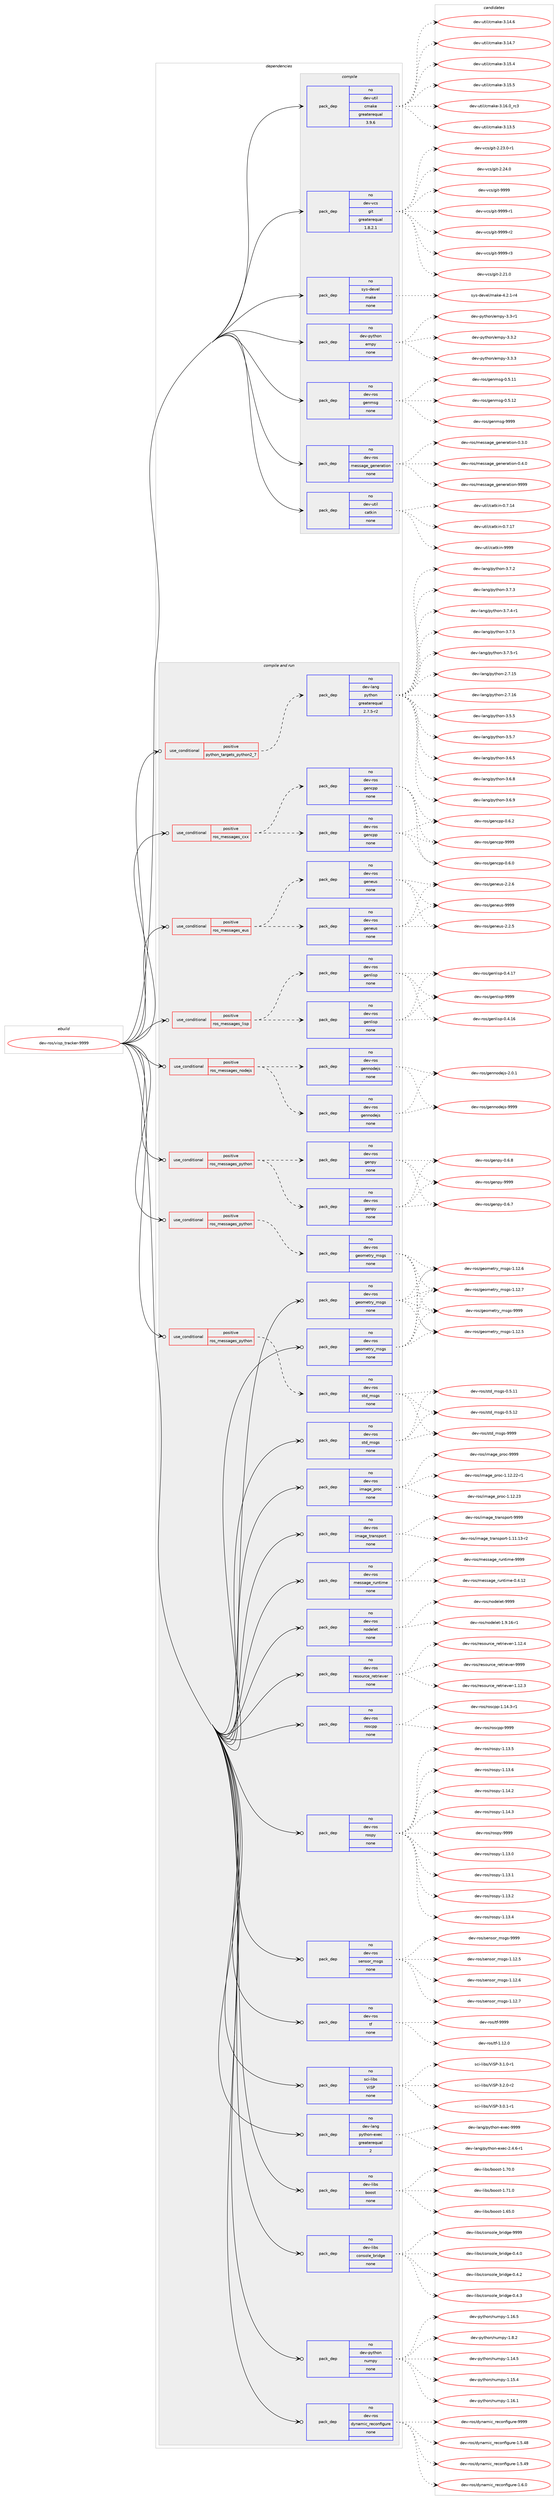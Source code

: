 digraph prolog {

# *************
# Graph options
# *************

newrank=true;
concentrate=true;
compound=true;
graph [rankdir=LR,fontname=Helvetica,fontsize=10,ranksep=1.5];#, ranksep=2.5, nodesep=0.2];
edge  [arrowhead=vee];
node  [fontname=Helvetica,fontsize=10];

# **********
# The ebuild
# **********

subgraph cluster_leftcol {
color=gray;
rank=same;
label=<<i>ebuild</i>>;
id [label="dev-ros/visp_tracker-9999", color=red, width=4, href="../dev-ros/visp_tracker-9999.svg"];
}

# ****************
# The dependencies
# ****************

subgraph cluster_midcol {
color=gray;
label=<<i>dependencies</i>>;
subgraph cluster_compile {
fillcolor="#eeeeee";
style=filled;
label=<<i>compile</i>>;
subgraph pack504807 {
dependency673337 [label=<<TABLE BORDER="0" CELLBORDER="1" CELLSPACING="0" CELLPADDING="4" WIDTH="220"><TR><TD ROWSPAN="6" CELLPADDING="30">pack_dep</TD></TR><TR><TD WIDTH="110">no</TD></TR><TR><TD>dev-python</TD></TR><TR><TD>empy</TD></TR><TR><TD>none</TD></TR><TR><TD></TD></TR></TABLE>>, shape=none, color=blue];
}
id:e -> dependency673337:w [weight=20,style="solid",arrowhead="vee"];
subgraph pack504808 {
dependency673338 [label=<<TABLE BORDER="0" CELLBORDER="1" CELLSPACING="0" CELLPADDING="4" WIDTH="220"><TR><TD ROWSPAN="6" CELLPADDING="30">pack_dep</TD></TR><TR><TD WIDTH="110">no</TD></TR><TR><TD>dev-ros</TD></TR><TR><TD>genmsg</TD></TR><TR><TD>none</TD></TR><TR><TD></TD></TR></TABLE>>, shape=none, color=blue];
}
id:e -> dependency673338:w [weight=20,style="solid",arrowhead="vee"];
subgraph pack504809 {
dependency673339 [label=<<TABLE BORDER="0" CELLBORDER="1" CELLSPACING="0" CELLPADDING="4" WIDTH="220"><TR><TD ROWSPAN="6" CELLPADDING="30">pack_dep</TD></TR><TR><TD WIDTH="110">no</TD></TR><TR><TD>dev-ros</TD></TR><TR><TD>message_generation</TD></TR><TR><TD>none</TD></TR><TR><TD></TD></TR></TABLE>>, shape=none, color=blue];
}
id:e -> dependency673339:w [weight=20,style="solid",arrowhead="vee"];
subgraph pack504810 {
dependency673340 [label=<<TABLE BORDER="0" CELLBORDER="1" CELLSPACING="0" CELLPADDING="4" WIDTH="220"><TR><TD ROWSPAN="6" CELLPADDING="30">pack_dep</TD></TR><TR><TD WIDTH="110">no</TD></TR><TR><TD>dev-util</TD></TR><TR><TD>catkin</TD></TR><TR><TD>none</TD></TR><TR><TD></TD></TR></TABLE>>, shape=none, color=blue];
}
id:e -> dependency673340:w [weight=20,style="solid",arrowhead="vee"];
subgraph pack504811 {
dependency673341 [label=<<TABLE BORDER="0" CELLBORDER="1" CELLSPACING="0" CELLPADDING="4" WIDTH="220"><TR><TD ROWSPAN="6" CELLPADDING="30">pack_dep</TD></TR><TR><TD WIDTH="110">no</TD></TR><TR><TD>dev-util</TD></TR><TR><TD>cmake</TD></TR><TR><TD>greaterequal</TD></TR><TR><TD>3.9.6</TD></TR></TABLE>>, shape=none, color=blue];
}
id:e -> dependency673341:w [weight=20,style="solid",arrowhead="vee"];
subgraph pack504812 {
dependency673342 [label=<<TABLE BORDER="0" CELLBORDER="1" CELLSPACING="0" CELLPADDING="4" WIDTH="220"><TR><TD ROWSPAN="6" CELLPADDING="30">pack_dep</TD></TR><TR><TD WIDTH="110">no</TD></TR><TR><TD>dev-vcs</TD></TR><TR><TD>git</TD></TR><TR><TD>greaterequal</TD></TR><TR><TD>1.8.2.1</TD></TR></TABLE>>, shape=none, color=blue];
}
id:e -> dependency673342:w [weight=20,style="solid",arrowhead="vee"];
subgraph pack504813 {
dependency673343 [label=<<TABLE BORDER="0" CELLBORDER="1" CELLSPACING="0" CELLPADDING="4" WIDTH="220"><TR><TD ROWSPAN="6" CELLPADDING="30">pack_dep</TD></TR><TR><TD WIDTH="110">no</TD></TR><TR><TD>sys-devel</TD></TR><TR><TD>make</TD></TR><TR><TD>none</TD></TR><TR><TD></TD></TR></TABLE>>, shape=none, color=blue];
}
id:e -> dependency673343:w [weight=20,style="solid",arrowhead="vee"];
}
subgraph cluster_compileandrun {
fillcolor="#eeeeee";
style=filled;
label=<<i>compile and run</i>>;
subgraph cond156624 {
dependency673344 [label=<<TABLE BORDER="0" CELLBORDER="1" CELLSPACING="0" CELLPADDING="4"><TR><TD ROWSPAN="3" CELLPADDING="10">use_conditional</TD></TR><TR><TD>positive</TD></TR><TR><TD>python_targets_python2_7</TD></TR></TABLE>>, shape=none, color=red];
subgraph pack504814 {
dependency673345 [label=<<TABLE BORDER="0" CELLBORDER="1" CELLSPACING="0" CELLPADDING="4" WIDTH="220"><TR><TD ROWSPAN="6" CELLPADDING="30">pack_dep</TD></TR><TR><TD WIDTH="110">no</TD></TR><TR><TD>dev-lang</TD></TR><TR><TD>python</TD></TR><TR><TD>greaterequal</TD></TR><TR><TD>2.7.5-r2</TD></TR></TABLE>>, shape=none, color=blue];
}
dependency673344:e -> dependency673345:w [weight=20,style="dashed",arrowhead="vee"];
}
id:e -> dependency673344:w [weight=20,style="solid",arrowhead="odotvee"];
subgraph cond156625 {
dependency673346 [label=<<TABLE BORDER="0" CELLBORDER="1" CELLSPACING="0" CELLPADDING="4"><TR><TD ROWSPAN="3" CELLPADDING="10">use_conditional</TD></TR><TR><TD>positive</TD></TR><TR><TD>ros_messages_cxx</TD></TR></TABLE>>, shape=none, color=red];
subgraph pack504815 {
dependency673347 [label=<<TABLE BORDER="0" CELLBORDER="1" CELLSPACING="0" CELLPADDING="4" WIDTH="220"><TR><TD ROWSPAN="6" CELLPADDING="30">pack_dep</TD></TR><TR><TD WIDTH="110">no</TD></TR><TR><TD>dev-ros</TD></TR><TR><TD>gencpp</TD></TR><TR><TD>none</TD></TR><TR><TD></TD></TR></TABLE>>, shape=none, color=blue];
}
dependency673346:e -> dependency673347:w [weight=20,style="dashed",arrowhead="vee"];
subgraph pack504816 {
dependency673348 [label=<<TABLE BORDER="0" CELLBORDER="1" CELLSPACING="0" CELLPADDING="4" WIDTH="220"><TR><TD ROWSPAN="6" CELLPADDING="30">pack_dep</TD></TR><TR><TD WIDTH="110">no</TD></TR><TR><TD>dev-ros</TD></TR><TR><TD>gencpp</TD></TR><TR><TD>none</TD></TR><TR><TD></TD></TR></TABLE>>, shape=none, color=blue];
}
dependency673346:e -> dependency673348:w [weight=20,style="dashed",arrowhead="vee"];
}
id:e -> dependency673346:w [weight=20,style="solid",arrowhead="odotvee"];
subgraph cond156626 {
dependency673349 [label=<<TABLE BORDER="0" CELLBORDER="1" CELLSPACING="0" CELLPADDING="4"><TR><TD ROWSPAN="3" CELLPADDING="10">use_conditional</TD></TR><TR><TD>positive</TD></TR><TR><TD>ros_messages_eus</TD></TR></TABLE>>, shape=none, color=red];
subgraph pack504817 {
dependency673350 [label=<<TABLE BORDER="0" CELLBORDER="1" CELLSPACING="0" CELLPADDING="4" WIDTH="220"><TR><TD ROWSPAN="6" CELLPADDING="30">pack_dep</TD></TR><TR><TD WIDTH="110">no</TD></TR><TR><TD>dev-ros</TD></TR><TR><TD>geneus</TD></TR><TR><TD>none</TD></TR><TR><TD></TD></TR></TABLE>>, shape=none, color=blue];
}
dependency673349:e -> dependency673350:w [weight=20,style="dashed",arrowhead="vee"];
subgraph pack504818 {
dependency673351 [label=<<TABLE BORDER="0" CELLBORDER="1" CELLSPACING="0" CELLPADDING="4" WIDTH="220"><TR><TD ROWSPAN="6" CELLPADDING="30">pack_dep</TD></TR><TR><TD WIDTH="110">no</TD></TR><TR><TD>dev-ros</TD></TR><TR><TD>geneus</TD></TR><TR><TD>none</TD></TR><TR><TD></TD></TR></TABLE>>, shape=none, color=blue];
}
dependency673349:e -> dependency673351:w [weight=20,style="dashed",arrowhead="vee"];
}
id:e -> dependency673349:w [weight=20,style="solid",arrowhead="odotvee"];
subgraph cond156627 {
dependency673352 [label=<<TABLE BORDER="0" CELLBORDER="1" CELLSPACING="0" CELLPADDING="4"><TR><TD ROWSPAN="3" CELLPADDING="10">use_conditional</TD></TR><TR><TD>positive</TD></TR><TR><TD>ros_messages_lisp</TD></TR></TABLE>>, shape=none, color=red];
subgraph pack504819 {
dependency673353 [label=<<TABLE BORDER="0" CELLBORDER="1" CELLSPACING="0" CELLPADDING="4" WIDTH="220"><TR><TD ROWSPAN="6" CELLPADDING="30">pack_dep</TD></TR><TR><TD WIDTH="110">no</TD></TR><TR><TD>dev-ros</TD></TR><TR><TD>genlisp</TD></TR><TR><TD>none</TD></TR><TR><TD></TD></TR></TABLE>>, shape=none, color=blue];
}
dependency673352:e -> dependency673353:w [weight=20,style="dashed",arrowhead="vee"];
subgraph pack504820 {
dependency673354 [label=<<TABLE BORDER="0" CELLBORDER="1" CELLSPACING="0" CELLPADDING="4" WIDTH="220"><TR><TD ROWSPAN="6" CELLPADDING="30">pack_dep</TD></TR><TR><TD WIDTH="110">no</TD></TR><TR><TD>dev-ros</TD></TR><TR><TD>genlisp</TD></TR><TR><TD>none</TD></TR><TR><TD></TD></TR></TABLE>>, shape=none, color=blue];
}
dependency673352:e -> dependency673354:w [weight=20,style="dashed",arrowhead="vee"];
}
id:e -> dependency673352:w [weight=20,style="solid",arrowhead="odotvee"];
subgraph cond156628 {
dependency673355 [label=<<TABLE BORDER="0" CELLBORDER="1" CELLSPACING="0" CELLPADDING="4"><TR><TD ROWSPAN="3" CELLPADDING="10">use_conditional</TD></TR><TR><TD>positive</TD></TR><TR><TD>ros_messages_nodejs</TD></TR></TABLE>>, shape=none, color=red];
subgraph pack504821 {
dependency673356 [label=<<TABLE BORDER="0" CELLBORDER="1" CELLSPACING="0" CELLPADDING="4" WIDTH="220"><TR><TD ROWSPAN="6" CELLPADDING="30">pack_dep</TD></TR><TR><TD WIDTH="110">no</TD></TR><TR><TD>dev-ros</TD></TR><TR><TD>gennodejs</TD></TR><TR><TD>none</TD></TR><TR><TD></TD></TR></TABLE>>, shape=none, color=blue];
}
dependency673355:e -> dependency673356:w [weight=20,style="dashed",arrowhead="vee"];
subgraph pack504822 {
dependency673357 [label=<<TABLE BORDER="0" CELLBORDER="1" CELLSPACING="0" CELLPADDING="4" WIDTH="220"><TR><TD ROWSPAN="6" CELLPADDING="30">pack_dep</TD></TR><TR><TD WIDTH="110">no</TD></TR><TR><TD>dev-ros</TD></TR><TR><TD>gennodejs</TD></TR><TR><TD>none</TD></TR><TR><TD></TD></TR></TABLE>>, shape=none, color=blue];
}
dependency673355:e -> dependency673357:w [weight=20,style="dashed",arrowhead="vee"];
}
id:e -> dependency673355:w [weight=20,style="solid",arrowhead="odotvee"];
subgraph cond156629 {
dependency673358 [label=<<TABLE BORDER="0" CELLBORDER="1" CELLSPACING="0" CELLPADDING="4"><TR><TD ROWSPAN="3" CELLPADDING="10">use_conditional</TD></TR><TR><TD>positive</TD></TR><TR><TD>ros_messages_python</TD></TR></TABLE>>, shape=none, color=red];
subgraph pack504823 {
dependency673359 [label=<<TABLE BORDER="0" CELLBORDER="1" CELLSPACING="0" CELLPADDING="4" WIDTH="220"><TR><TD ROWSPAN="6" CELLPADDING="30">pack_dep</TD></TR><TR><TD WIDTH="110">no</TD></TR><TR><TD>dev-ros</TD></TR><TR><TD>genpy</TD></TR><TR><TD>none</TD></TR><TR><TD></TD></TR></TABLE>>, shape=none, color=blue];
}
dependency673358:e -> dependency673359:w [weight=20,style="dashed",arrowhead="vee"];
subgraph pack504824 {
dependency673360 [label=<<TABLE BORDER="0" CELLBORDER="1" CELLSPACING="0" CELLPADDING="4" WIDTH="220"><TR><TD ROWSPAN="6" CELLPADDING="30">pack_dep</TD></TR><TR><TD WIDTH="110">no</TD></TR><TR><TD>dev-ros</TD></TR><TR><TD>genpy</TD></TR><TR><TD>none</TD></TR><TR><TD></TD></TR></TABLE>>, shape=none, color=blue];
}
dependency673358:e -> dependency673360:w [weight=20,style="dashed",arrowhead="vee"];
}
id:e -> dependency673358:w [weight=20,style="solid",arrowhead="odotvee"];
subgraph cond156630 {
dependency673361 [label=<<TABLE BORDER="0" CELLBORDER="1" CELLSPACING="0" CELLPADDING="4"><TR><TD ROWSPAN="3" CELLPADDING="10">use_conditional</TD></TR><TR><TD>positive</TD></TR><TR><TD>ros_messages_python</TD></TR></TABLE>>, shape=none, color=red];
subgraph pack504825 {
dependency673362 [label=<<TABLE BORDER="0" CELLBORDER="1" CELLSPACING="0" CELLPADDING="4" WIDTH="220"><TR><TD ROWSPAN="6" CELLPADDING="30">pack_dep</TD></TR><TR><TD WIDTH="110">no</TD></TR><TR><TD>dev-ros</TD></TR><TR><TD>geometry_msgs</TD></TR><TR><TD>none</TD></TR><TR><TD></TD></TR></TABLE>>, shape=none, color=blue];
}
dependency673361:e -> dependency673362:w [weight=20,style="dashed",arrowhead="vee"];
}
id:e -> dependency673361:w [weight=20,style="solid",arrowhead="odotvee"];
subgraph cond156631 {
dependency673363 [label=<<TABLE BORDER="0" CELLBORDER="1" CELLSPACING="0" CELLPADDING="4"><TR><TD ROWSPAN="3" CELLPADDING="10">use_conditional</TD></TR><TR><TD>positive</TD></TR><TR><TD>ros_messages_python</TD></TR></TABLE>>, shape=none, color=red];
subgraph pack504826 {
dependency673364 [label=<<TABLE BORDER="0" CELLBORDER="1" CELLSPACING="0" CELLPADDING="4" WIDTH="220"><TR><TD ROWSPAN="6" CELLPADDING="30">pack_dep</TD></TR><TR><TD WIDTH="110">no</TD></TR><TR><TD>dev-ros</TD></TR><TR><TD>std_msgs</TD></TR><TR><TD>none</TD></TR><TR><TD></TD></TR></TABLE>>, shape=none, color=blue];
}
dependency673363:e -> dependency673364:w [weight=20,style="dashed",arrowhead="vee"];
}
id:e -> dependency673363:w [weight=20,style="solid",arrowhead="odotvee"];
subgraph pack504827 {
dependency673365 [label=<<TABLE BORDER="0" CELLBORDER="1" CELLSPACING="0" CELLPADDING="4" WIDTH="220"><TR><TD ROWSPAN="6" CELLPADDING="30">pack_dep</TD></TR><TR><TD WIDTH="110">no</TD></TR><TR><TD>dev-lang</TD></TR><TR><TD>python-exec</TD></TR><TR><TD>greaterequal</TD></TR><TR><TD>2</TD></TR></TABLE>>, shape=none, color=blue];
}
id:e -> dependency673365:w [weight=20,style="solid",arrowhead="odotvee"];
subgraph pack504828 {
dependency673366 [label=<<TABLE BORDER="0" CELLBORDER="1" CELLSPACING="0" CELLPADDING="4" WIDTH="220"><TR><TD ROWSPAN="6" CELLPADDING="30">pack_dep</TD></TR><TR><TD WIDTH="110">no</TD></TR><TR><TD>dev-libs</TD></TR><TR><TD>boost</TD></TR><TR><TD>none</TD></TR><TR><TD></TD></TR></TABLE>>, shape=none, color=blue];
}
id:e -> dependency673366:w [weight=20,style="solid",arrowhead="odotvee"];
subgraph pack504829 {
dependency673367 [label=<<TABLE BORDER="0" CELLBORDER="1" CELLSPACING="0" CELLPADDING="4" WIDTH="220"><TR><TD ROWSPAN="6" CELLPADDING="30">pack_dep</TD></TR><TR><TD WIDTH="110">no</TD></TR><TR><TD>dev-libs</TD></TR><TR><TD>console_bridge</TD></TR><TR><TD>none</TD></TR><TR><TD></TD></TR></TABLE>>, shape=none, color=blue];
}
id:e -> dependency673367:w [weight=20,style="solid",arrowhead="odotvee"];
subgraph pack504830 {
dependency673368 [label=<<TABLE BORDER="0" CELLBORDER="1" CELLSPACING="0" CELLPADDING="4" WIDTH="220"><TR><TD ROWSPAN="6" CELLPADDING="30">pack_dep</TD></TR><TR><TD WIDTH="110">no</TD></TR><TR><TD>dev-python</TD></TR><TR><TD>numpy</TD></TR><TR><TD>none</TD></TR><TR><TD></TD></TR></TABLE>>, shape=none, color=blue];
}
id:e -> dependency673368:w [weight=20,style="solid",arrowhead="odotvee"];
subgraph pack504831 {
dependency673369 [label=<<TABLE BORDER="0" CELLBORDER="1" CELLSPACING="0" CELLPADDING="4" WIDTH="220"><TR><TD ROWSPAN="6" CELLPADDING="30">pack_dep</TD></TR><TR><TD WIDTH="110">no</TD></TR><TR><TD>dev-ros</TD></TR><TR><TD>dynamic_reconfigure</TD></TR><TR><TD>none</TD></TR><TR><TD></TD></TR></TABLE>>, shape=none, color=blue];
}
id:e -> dependency673369:w [weight=20,style="solid",arrowhead="odotvee"];
subgraph pack504832 {
dependency673370 [label=<<TABLE BORDER="0" CELLBORDER="1" CELLSPACING="0" CELLPADDING="4" WIDTH="220"><TR><TD ROWSPAN="6" CELLPADDING="30">pack_dep</TD></TR><TR><TD WIDTH="110">no</TD></TR><TR><TD>dev-ros</TD></TR><TR><TD>geometry_msgs</TD></TR><TR><TD>none</TD></TR><TR><TD></TD></TR></TABLE>>, shape=none, color=blue];
}
id:e -> dependency673370:w [weight=20,style="solid",arrowhead="odotvee"];
subgraph pack504833 {
dependency673371 [label=<<TABLE BORDER="0" CELLBORDER="1" CELLSPACING="0" CELLPADDING="4" WIDTH="220"><TR><TD ROWSPAN="6" CELLPADDING="30">pack_dep</TD></TR><TR><TD WIDTH="110">no</TD></TR><TR><TD>dev-ros</TD></TR><TR><TD>geometry_msgs</TD></TR><TR><TD>none</TD></TR><TR><TD></TD></TR></TABLE>>, shape=none, color=blue];
}
id:e -> dependency673371:w [weight=20,style="solid",arrowhead="odotvee"];
subgraph pack504834 {
dependency673372 [label=<<TABLE BORDER="0" CELLBORDER="1" CELLSPACING="0" CELLPADDING="4" WIDTH="220"><TR><TD ROWSPAN="6" CELLPADDING="30">pack_dep</TD></TR><TR><TD WIDTH="110">no</TD></TR><TR><TD>dev-ros</TD></TR><TR><TD>image_proc</TD></TR><TR><TD>none</TD></TR><TR><TD></TD></TR></TABLE>>, shape=none, color=blue];
}
id:e -> dependency673372:w [weight=20,style="solid",arrowhead="odotvee"];
subgraph pack504835 {
dependency673373 [label=<<TABLE BORDER="0" CELLBORDER="1" CELLSPACING="0" CELLPADDING="4" WIDTH="220"><TR><TD ROWSPAN="6" CELLPADDING="30">pack_dep</TD></TR><TR><TD WIDTH="110">no</TD></TR><TR><TD>dev-ros</TD></TR><TR><TD>image_transport</TD></TR><TR><TD>none</TD></TR><TR><TD></TD></TR></TABLE>>, shape=none, color=blue];
}
id:e -> dependency673373:w [weight=20,style="solid",arrowhead="odotvee"];
subgraph pack504836 {
dependency673374 [label=<<TABLE BORDER="0" CELLBORDER="1" CELLSPACING="0" CELLPADDING="4" WIDTH="220"><TR><TD ROWSPAN="6" CELLPADDING="30">pack_dep</TD></TR><TR><TD WIDTH="110">no</TD></TR><TR><TD>dev-ros</TD></TR><TR><TD>message_runtime</TD></TR><TR><TD>none</TD></TR><TR><TD></TD></TR></TABLE>>, shape=none, color=blue];
}
id:e -> dependency673374:w [weight=20,style="solid",arrowhead="odotvee"];
subgraph pack504837 {
dependency673375 [label=<<TABLE BORDER="0" CELLBORDER="1" CELLSPACING="0" CELLPADDING="4" WIDTH="220"><TR><TD ROWSPAN="6" CELLPADDING="30">pack_dep</TD></TR><TR><TD WIDTH="110">no</TD></TR><TR><TD>dev-ros</TD></TR><TR><TD>nodelet</TD></TR><TR><TD>none</TD></TR><TR><TD></TD></TR></TABLE>>, shape=none, color=blue];
}
id:e -> dependency673375:w [weight=20,style="solid",arrowhead="odotvee"];
subgraph pack504838 {
dependency673376 [label=<<TABLE BORDER="0" CELLBORDER="1" CELLSPACING="0" CELLPADDING="4" WIDTH="220"><TR><TD ROWSPAN="6" CELLPADDING="30">pack_dep</TD></TR><TR><TD WIDTH="110">no</TD></TR><TR><TD>dev-ros</TD></TR><TR><TD>resource_retriever</TD></TR><TR><TD>none</TD></TR><TR><TD></TD></TR></TABLE>>, shape=none, color=blue];
}
id:e -> dependency673376:w [weight=20,style="solid",arrowhead="odotvee"];
subgraph pack504839 {
dependency673377 [label=<<TABLE BORDER="0" CELLBORDER="1" CELLSPACING="0" CELLPADDING="4" WIDTH="220"><TR><TD ROWSPAN="6" CELLPADDING="30">pack_dep</TD></TR><TR><TD WIDTH="110">no</TD></TR><TR><TD>dev-ros</TD></TR><TR><TD>roscpp</TD></TR><TR><TD>none</TD></TR><TR><TD></TD></TR></TABLE>>, shape=none, color=blue];
}
id:e -> dependency673377:w [weight=20,style="solid",arrowhead="odotvee"];
subgraph pack504840 {
dependency673378 [label=<<TABLE BORDER="0" CELLBORDER="1" CELLSPACING="0" CELLPADDING="4" WIDTH="220"><TR><TD ROWSPAN="6" CELLPADDING="30">pack_dep</TD></TR><TR><TD WIDTH="110">no</TD></TR><TR><TD>dev-ros</TD></TR><TR><TD>rospy</TD></TR><TR><TD>none</TD></TR><TR><TD></TD></TR></TABLE>>, shape=none, color=blue];
}
id:e -> dependency673378:w [weight=20,style="solid",arrowhead="odotvee"];
subgraph pack504841 {
dependency673379 [label=<<TABLE BORDER="0" CELLBORDER="1" CELLSPACING="0" CELLPADDING="4" WIDTH="220"><TR><TD ROWSPAN="6" CELLPADDING="30">pack_dep</TD></TR><TR><TD WIDTH="110">no</TD></TR><TR><TD>dev-ros</TD></TR><TR><TD>sensor_msgs</TD></TR><TR><TD>none</TD></TR><TR><TD></TD></TR></TABLE>>, shape=none, color=blue];
}
id:e -> dependency673379:w [weight=20,style="solid",arrowhead="odotvee"];
subgraph pack504842 {
dependency673380 [label=<<TABLE BORDER="0" CELLBORDER="1" CELLSPACING="0" CELLPADDING="4" WIDTH="220"><TR><TD ROWSPAN="6" CELLPADDING="30">pack_dep</TD></TR><TR><TD WIDTH="110">no</TD></TR><TR><TD>dev-ros</TD></TR><TR><TD>std_msgs</TD></TR><TR><TD>none</TD></TR><TR><TD></TD></TR></TABLE>>, shape=none, color=blue];
}
id:e -> dependency673380:w [weight=20,style="solid",arrowhead="odotvee"];
subgraph pack504843 {
dependency673381 [label=<<TABLE BORDER="0" CELLBORDER="1" CELLSPACING="0" CELLPADDING="4" WIDTH="220"><TR><TD ROWSPAN="6" CELLPADDING="30">pack_dep</TD></TR><TR><TD WIDTH="110">no</TD></TR><TR><TD>dev-ros</TD></TR><TR><TD>tf</TD></TR><TR><TD>none</TD></TR><TR><TD></TD></TR></TABLE>>, shape=none, color=blue];
}
id:e -> dependency673381:w [weight=20,style="solid",arrowhead="odotvee"];
subgraph pack504844 {
dependency673382 [label=<<TABLE BORDER="0" CELLBORDER="1" CELLSPACING="0" CELLPADDING="4" WIDTH="220"><TR><TD ROWSPAN="6" CELLPADDING="30">pack_dep</TD></TR><TR><TD WIDTH="110">no</TD></TR><TR><TD>sci-libs</TD></TR><TR><TD>ViSP</TD></TR><TR><TD>none</TD></TR><TR><TD></TD></TR></TABLE>>, shape=none, color=blue];
}
id:e -> dependency673382:w [weight=20,style="solid",arrowhead="odotvee"];
}
subgraph cluster_run {
fillcolor="#eeeeee";
style=filled;
label=<<i>run</i>>;
}
}

# **************
# The candidates
# **************

subgraph cluster_choices {
rank=same;
color=gray;
label=<<i>candidates</i>>;

subgraph choice504807 {
color=black;
nodesep=1;
choice1001011184511212111610411111047101109112121455146514511449 [label="dev-python/empy-3.3-r1", color=red, width=4,href="../dev-python/empy-3.3-r1.svg"];
choice1001011184511212111610411111047101109112121455146514650 [label="dev-python/empy-3.3.2", color=red, width=4,href="../dev-python/empy-3.3.2.svg"];
choice1001011184511212111610411111047101109112121455146514651 [label="dev-python/empy-3.3.3", color=red, width=4,href="../dev-python/empy-3.3.3.svg"];
dependency673337:e -> choice1001011184511212111610411111047101109112121455146514511449:w [style=dotted,weight="100"];
dependency673337:e -> choice1001011184511212111610411111047101109112121455146514650:w [style=dotted,weight="100"];
dependency673337:e -> choice1001011184511212111610411111047101109112121455146514651:w [style=dotted,weight="100"];
}
subgraph choice504808 {
color=black;
nodesep=1;
choice100101118451141111154710310111010911510345484653464949 [label="dev-ros/genmsg-0.5.11", color=red, width=4,href="../dev-ros/genmsg-0.5.11.svg"];
choice100101118451141111154710310111010911510345484653464950 [label="dev-ros/genmsg-0.5.12", color=red, width=4,href="../dev-ros/genmsg-0.5.12.svg"];
choice10010111845114111115471031011101091151034557575757 [label="dev-ros/genmsg-9999", color=red, width=4,href="../dev-ros/genmsg-9999.svg"];
dependency673338:e -> choice100101118451141111154710310111010911510345484653464949:w [style=dotted,weight="100"];
dependency673338:e -> choice100101118451141111154710310111010911510345484653464950:w [style=dotted,weight="100"];
dependency673338:e -> choice10010111845114111115471031011101091151034557575757:w [style=dotted,weight="100"];
}
subgraph choice504809 {
color=black;
nodesep=1;
choice1001011184511411111547109101115115971031019510310111010111497116105111110454846514648 [label="dev-ros/message_generation-0.3.0", color=red, width=4,href="../dev-ros/message_generation-0.3.0.svg"];
choice1001011184511411111547109101115115971031019510310111010111497116105111110454846524648 [label="dev-ros/message_generation-0.4.0", color=red, width=4,href="../dev-ros/message_generation-0.4.0.svg"];
choice10010111845114111115471091011151159710310195103101110101114971161051111104557575757 [label="dev-ros/message_generation-9999", color=red, width=4,href="../dev-ros/message_generation-9999.svg"];
dependency673339:e -> choice1001011184511411111547109101115115971031019510310111010111497116105111110454846514648:w [style=dotted,weight="100"];
dependency673339:e -> choice1001011184511411111547109101115115971031019510310111010111497116105111110454846524648:w [style=dotted,weight="100"];
dependency673339:e -> choice10010111845114111115471091011151159710310195103101110101114971161051111104557575757:w [style=dotted,weight="100"];
}
subgraph choice504810 {
color=black;
nodesep=1;
choice1001011184511711610510847999711610710511045484655464952 [label="dev-util/catkin-0.7.14", color=red, width=4,href="../dev-util/catkin-0.7.14.svg"];
choice1001011184511711610510847999711610710511045484655464955 [label="dev-util/catkin-0.7.17", color=red, width=4,href="../dev-util/catkin-0.7.17.svg"];
choice100101118451171161051084799971161071051104557575757 [label="dev-util/catkin-9999", color=red, width=4,href="../dev-util/catkin-9999.svg"];
dependency673340:e -> choice1001011184511711610510847999711610710511045484655464952:w [style=dotted,weight="100"];
dependency673340:e -> choice1001011184511711610510847999711610710511045484655464955:w [style=dotted,weight="100"];
dependency673340:e -> choice100101118451171161051084799971161071051104557575757:w [style=dotted,weight="100"];
}
subgraph choice504811 {
color=black;
nodesep=1;
choice1001011184511711610510847991099710710145514649514653 [label="dev-util/cmake-3.13.5", color=red, width=4,href="../dev-util/cmake-3.13.5.svg"];
choice1001011184511711610510847991099710710145514649524654 [label="dev-util/cmake-3.14.6", color=red, width=4,href="../dev-util/cmake-3.14.6.svg"];
choice1001011184511711610510847991099710710145514649524655 [label="dev-util/cmake-3.14.7", color=red, width=4,href="../dev-util/cmake-3.14.7.svg"];
choice1001011184511711610510847991099710710145514649534652 [label="dev-util/cmake-3.15.4", color=red, width=4,href="../dev-util/cmake-3.15.4.svg"];
choice1001011184511711610510847991099710710145514649534653 [label="dev-util/cmake-3.15.5", color=red, width=4,href="../dev-util/cmake-3.15.5.svg"];
choice1001011184511711610510847991099710710145514649544648951149951 [label="dev-util/cmake-3.16.0_rc3", color=red, width=4,href="../dev-util/cmake-3.16.0_rc3.svg"];
dependency673341:e -> choice1001011184511711610510847991099710710145514649514653:w [style=dotted,weight="100"];
dependency673341:e -> choice1001011184511711610510847991099710710145514649524654:w [style=dotted,weight="100"];
dependency673341:e -> choice1001011184511711610510847991099710710145514649524655:w [style=dotted,weight="100"];
dependency673341:e -> choice1001011184511711610510847991099710710145514649534652:w [style=dotted,weight="100"];
dependency673341:e -> choice1001011184511711610510847991099710710145514649534653:w [style=dotted,weight="100"];
dependency673341:e -> choice1001011184511711610510847991099710710145514649544648951149951:w [style=dotted,weight="100"];
}
subgraph choice504812 {
color=black;
nodesep=1;
choice10010111845118991154710310511645504650494648 [label="dev-vcs/git-2.21.0", color=red, width=4,href="../dev-vcs/git-2.21.0.svg"];
choice100101118451189911547103105116455046505146484511449 [label="dev-vcs/git-2.23.0-r1", color=red, width=4,href="../dev-vcs/git-2.23.0-r1.svg"];
choice10010111845118991154710310511645504650524648 [label="dev-vcs/git-2.24.0", color=red, width=4,href="../dev-vcs/git-2.24.0.svg"];
choice1001011184511899115471031051164557575757 [label="dev-vcs/git-9999", color=red, width=4,href="../dev-vcs/git-9999.svg"];
choice10010111845118991154710310511645575757574511449 [label="dev-vcs/git-9999-r1", color=red, width=4,href="../dev-vcs/git-9999-r1.svg"];
choice10010111845118991154710310511645575757574511450 [label="dev-vcs/git-9999-r2", color=red, width=4,href="../dev-vcs/git-9999-r2.svg"];
choice10010111845118991154710310511645575757574511451 [label="dev-vcs/git-9999-r3", color=red, width=4,href="../dev-vcs/git-9999-r3.svg"];
dependency673342:e -> choice10010111845118991154710310511645504650494648:w [style=dotted,weight="100"];
dependency673342:e -> choice100101118451189911547103105116455046505146484511449:w [style=dotted,weight="100"];
dependency673342:e -> choice10010111845118991154710310511645504650524648:w [style=dotted,weight="100"];
dependency673342:e -> choice1001011184511899115471031051164557575757:w [style=dotted,weight="100"];
dependency673342:e -> choice10010111845118991154710310511645575757574511449:w [style=dotted,weight="100"];
dependency673342:e -> choice10010111845118991154710310511645575757574511450:w [style=dotted,weight="100"];
dependency673342:e -> choice10010111845118991154710310511645575757574511451:w [style=dotted,weight="100"];
}
subgraph choice504813 {
color=black;
nodesep=1;
choice1151211154510010111810110847109971071014552465046494511452 [label="sys-devel/make-4.2.1-r4", color=red, width=4,href="../sys-devel/make-4.2.1-r4.svg"];
dependency673343:e -> choice1151211154510010111810110847109971071014552465046494511452:w [style=dotted,weight="100"];
}
subgraph choice504814 {
color=black;
nodesep=1;
choice10010111845108971101034711212111610411111045504655464953 [label="dev-lang/python-2.7.15", color=red, width=4,href="../dev-lang/python-2.7.15.svg"];
choice10010111845108971101034711212111610411111045504655464954 [label="dev-lang/python-2.7.16", color=red, width=4,href="../dev-lang/python-2.7.16.svg"];
choice100101118451089711010347112121116104111110455146534653 [label="dev-lang/python-3.5.5", color=red, width=4,href="../dev-lang/python-3.5.5.svg"];
choice100101118451089711010347112121116104111110455146534655 [label="dev-lang/python-3.5.7", color=red, width=4,href="../dev-lang/python-3.5.7.svg"];
choice100101118451089711010347112121116104111110455146544653 [label="dev-lang/python-3.6.5", color=red, width=4,href="../dev-lang/python-3.6.5.svg"];
choice100101118451089711010347112121116104111110455146544656 [label="dev-lang/python-3.6.8", color=red, width=4,href="../dev-lang/python-3.6.8.svg"];
choice100101118451089711010347112121116104111110455146544657 [label="dev-lang/python-3.6.9", color=red, width=4,href="../dev-lang/python-3.6.9.svg"];
choice100101118451089711010347112121116104111110455146554650 [label="dev-lang/python-3.7.2", color=red, width=4,href="../dev-lang/python-3.7.2.svg"];
choice100101118451089711010347112121116104111110455146554651 [label="dev-lang/python-3.7.3", color=red, width=4,href="../dev-lang/python-3.7.3.svg"];
choice1001011184510897110103471121211161041111104551465546524511449 [label="dev-lang/python-3.7.4-r1", color=red, width=4,href="../dev-lang/python-3.7.4-r1.svg"];
choice100101118451089711010347112121116104111110455146554653 [label="dev-lang/python-3.7.5", color=red, width=4,href="../dev-lang/python-3.7.5.svg"];
choice1001011184510897110103471121211161041111104551465546534511449 [label="dev-lang/python-3.7.5-r1", color=red, width=4,href="../dev-lang/python-3.7.5-r1.svg"];
dependency673345:e -> choice10010111845108971101034711212111610411111045504655464953:w [style=dotted,weight="100"];
dependency673345:e -> choice10010111845108971101034711212111610411111045504655464954:w [style=dotted,weight="100"];
dependency673345:e -> choice100101118451089711010347112121116104111110455146534653:w [style=dotted,weight="100"];
dependency673345:e -> choice100101118451089711010347112121116104111110455146534655:w [style=dotted,weight="100"];
dependency673345:e -> choice100101118451089711010347112121116104111110455146544653:w [style=dotted,weight="100"];
dependency673345:e -> choice100101118451089711010347112121116104111110455146544656:w [style=dotted,weight="100"];
dependency673345:e -> choice100101118451089711010347112121116104111110455146544657:w [style=dotted,weight="100"];
dependency673345:e -> choice100101118451089711010347112121116104111110455146554650:w [style=dotted,weight="100"];
dependency673345:e -> choice100101118451089711010347112121116104111110455146554651:w [style=dotted,weight="100"];
dependency673345:e -> choice1001011184510897110103471121211161041111104551465546524511449:w [style=dotted,weight="100"];
dependency673345:e -> choice100101118451089711010347112121116104111110455146554653:w [style=dotted,weight="100"];
dependency673345:e -> choice1001011184510897110103471121211161041111104551465546534511449:w [style=dotted,weight="100"];
}
subgraph choice504815 {
color=black;
nodesep=1;
choice100101118451141111154710310111099112112454846544648 [label="dev-ros/gencpp-0.6.0", color=red, width=4,href="../dev-ros/gencpp-0.6.0.svg"];
choice100101118451141111154710310111099112112454846544650 [label="dev-ros/gencpp-0.6.2", color=red, width=4,href="../dev-ros/gencpp-0.6.2.svg"];
choice1001011184511411111547103101110991121124557575757 [label="dev-ros/gencpp-9999", color=red, width=4,href="../dev-ros/gencpp-9999.svg"];
dependency673347:e -> choice100101118451141111154710310111099112112454846544648:w [style=dotted,weight="100"];
dependency673347:e -> choice100101118451141111154710310111099112112454846544650:w [style=dotted,weight="100"];
dependency673347:e -> choice1001011184511411111547103101110991121124557575757:w [style=dotted,weight="100"];
}
subgraph choice504816 {
color=black;
nodesep=1;
choice100101118451141111154710310111099112112454846544648 [label="dev-ros/gencpp-0.6.0", color=red, width=4,href="../dev-ros/gencpp-0.6.0.svg"];
choice100101118451141111154710310111099112112454846544650 [label="dev-ros/gencpp-0.6.2", color=red, width=4,href="../dev-ros/gencpp-0.6.2.svg"];
choice1001011184511411111547103101110991121124557575757 [label="dev-ros/gencpp-9999", color=red, width=4,href="../dev-ros/gencpp-9999.svg"];
dependency673348:e -> choice100101118451141111154710310111099112112454846544648:w [style=dotted,weight="100"];
dependency673348:e -> choice100101118451141111154710310111099112112454846544650:w [style=dotted,weight="100"];
dependency673348:e -> choice1001011184511411111547103101110991121124557575757:w [style=dotted,weight="100"];
}
subgraph choice504817 {
color=black;
nodesep=1;
choice1001011184511411111547103101110101117115455046504653 [label="dev-ros/geneus-2.2.5", color=red, width=4,href="../dev-ros/geneus-2.2.5.svg"];
choice1001011184511411111547103101110101117115455046504654 [label="dev-ros/geneus-2.2.6", color=red, width=4,href="../dev-ros/geneus-2.2.6.svg"];
choice10010111845114111115471031011101011171154557575757 [label="dev-ros/geneus-9999", color=red, width=4,href="../dev-ros/geneus-9999.svg"];
dependency673350:e -> choice1001011184511411111547103101110101117115455046504653:w [style=dotted,weight="100"];
dependency673350:e -> choice1001011184511411111547103101110101117115455046504654:w [style=dotted,weight="100"];
dependency673350:e -> choice10010111845114111115471031011101011171154557575757:w [style=dotted,weight="100"];
}
subgraph choice504818 {
color=black;
nodesep=1;
choice1001011184511411111547103101110101117115455046504653 [label="dev-ros/geneus-2.2.5", color=red, width=4,href="../dev-ros/geneus-2.2.5.svg"];
choice1001011184511411111547103101110101117115455046504654 [label="dev-ros/geneus-2.2.6", color=red, width=4,href="../dev-ros/geneus-2.2.6.svg"];
choice10010111845114111115471031011101011171154557575757 [label="dev-ros/geneus-9999", color=red, width=4,href="../dev-ros/geneus-9999.svg"];
dependency673351:e -> choice1001011184511411111547103101110101117115455046504653:w [style=dotted,weight="100"];
dependency673351:e -> choice1001011184511411111547103101110101117115455046504654:w [style=dotted,weight="100"];
dependency673351:e -> choice10010111845114111115471031011101011171154557575757:w [style=dotted,weight="100"];
}
subgraph choice504819 {
color=black;
nodesep=1;
choice100101118451141111154710310111010810511511245484652464954 [label="dev-ros/genlisp-0.4.16", color=red, width=4,href="../dev-ros/genlisp-0.4.16.svg"];
choice100101118451141111154710310111010810511511245484652464955 [label="dev-ros/genlisp-0.4.17", color=red, width=4,href="../dev-ros/genlisp-0.4.17.svg"];
choice10010111845114111115471031011101081051151124557575757 [label="dev-ros/genlisp-9999", color=red, width=4,href="../dev-ros/genlisp-9999.svg"];
dependency673353:e -> choice100101118451141111154710310111010810511511245484652464954:w [style=dotted,weight="100"];
dependency673353:e -> choice100101118451141111154710310111010810511511245484652464955:w [style=dotted,weight="100"];
dependency673353:e -> choice10010111845114111115471031011101081051151124557575757:w [style=dotted,weight="100"];
}
subgraph choice504820 {
color=black;
nodesep=1;
choice100101118451141111154710310111010810511511245484652464954 [label="dev-ros/genlisp-0.4.16", color=red, width=4,href="../dev-ros/genlisp-0.4.16.svg"];
choice100101118451141111154710310111010810511511245484652464955 [label="dev-ros/genlisp-0.4.17", color=red, width=4,href="../dev-ros/genlisp-0.4.17.svg"];
choice10010111845114111115471031011101081051151124557575757 [label="dev-ros/genlisp-9999", color=red, width=4,href="../dev-ros/genlisp-9999.svg"];
dependency673354:e -> choice100101118451141111154710310111010810511511245484652464954:w [style=dotted,weight="100"];
dependency673354:e -> choice100101118451141111154710310111010810511511245484652464955:w [style=dotted,weight="100"];
dependency673354:e -> choice10010111845114111115471031011101081051151124557575757:w [style=dotted,weight="100"];
}
subgraph choice504821 {
color=black;
nodesep=1;
choice1001011184511411111547103101110110111100101106115455046484649 [label="dev-ros/gennodejs-2.0.1", color=red, width=4,href="../dev-ros/gennodejs-2.0.1.svg"];
choice10010111845114111115471031011101101111001011061154557575757 [label="dev-ros/gennodejs-9999", color=red, width=4,href="../dev-ros/gennodejs-9999.svg"];
dependency673356:e -> choice1001011184511411111547103101110110111100101106115455046484649:w [style=dotted,weight="100"];
dependency673356:e -> choice10010111845114111115471031011101101111001011061154557575757:w [style=dotted,weight="100"];
}
subgraph choice504822 {
color=black;
nodesep=1;
choice1001011184511411111547103101110110111100101106115455046484649 [label="dev-ros/gennodejs-2.0.1", color=red, width=4,href="../dev-ros/gennodejs-2.0.1.svg"];
choice10010111845114111115471031011101101111001011061154557575757 [label="dev-ros/gennodejs-9999", color=red, width=4,href="../dev-ros/gennodejs-9999.svg"];
dependency673357:e -> choice1001011184511411111547103101110110111100101106115455046484649:w [style=dotted,weight="100"];
dependency673357:e -> choice10010111845114111115471031011101101111001011061154557575757:w [style=dotted,weight="100"];
}
subgraph choice504823 {
color=black;
nodesep=1;
choice1001011184511411111547103101110112121454846544655 [label="dev-ros/genpy-0.6.7", color=red, width=4,href="../dev-ros/genpy-0.6.7.svg"];
choice1001011184511411111547103101110112121454846544656 [label="dev-ros/genpy-0.6.8", color=red, width=4,href="../dev-ros/genpy-0.6.8.svg"];
choice10010111845114111115471031011101121214557575757 [label="dev-ros/genpy-9999", color=red, width=4,href="../dev-ros/genpy-9999.svg"];
dependency673359:e -> choice1001011184511411111547103101110112121454846544655:w [style=dotted,weight="100"];
dependency673359:e -> choice1001011184511411111547103101110112121454846544656:w [style=dotted,weight="100"];
dependency673359:e -> choice10010111845114111115471031011101121214557575757:w [style=dotted,weight="100"];
}
subgraph choice504824 {
color=black;
nodesep=1;
choice1001011184511411111547103101110112121454846544655 [label="dev-ros/genpy-0.6.7", color=red, width=4,href="../dev-ros/genpy-0.6.7.svg"];
choice1001011184511411111547103101110112121454846544656 [label="dev-ros/genpy-0.6.8", color=red, width=4,href="../dev-ros/genpy-0.6.8.svg"];
choice10010111845114111115471031011101121214557575757 [label="dev-ros/genpy-9999", color=red, width=4,href="../dev-ros/genpy-9999.svg"];
dependency673360:e -> choice1001011184511411111547103101110112121454846544655:w [style=dotted,weight="100"];
dependency673360:e -> choice1001011184511411111547103101110112121454846544656:w [style=dotted,weight="100"];
dependency673360:e -> choice10010111845114111115471031011101121214557575757:w [style=dotted,weight="100"];
}
subgraph choice504825 {
color=black;
nodesep=1;
choice10010111845114111115471031011111091011161141219510911510311545494649504653 [label="dev-ros/geometry_msgs-1.12.5", color=red, width=4,href="../dev-ros/geometry_msgs-1.12.5.svg"];
choice10010111845114111115471031011111091011161141219510911510311545494649504654 [label="dev-ros/geometry_msgs-1.12.6", color=red, width=4,href="../dev-ros/geometry_msgs-1.12.6.svg"];
choice10010111845114111115471031011111091011161141219510911510311545494649504655 [label="dev-ros/geometry_msgs-1.12.7", color=red, width=4,href="../dev-ros/geometry_msgs-1.12.7.svg"];
choice1001011184511411111547103101111109101116114121951091151031154557575757 [label="dev-ros/geometry_msgs-9999", color=red, width=4,href="../dev-ros/geometry_msgs-9999.svg"];
dependency673362:e -> choice10010111845114111115471031011111091011161141219510911510311545494649504653:w [style=dotted,weight="100"];
dependency673362:e -> choice10010111845114111115471031011111091011161141219510911510311545494649504654:w [style=dotted,weight="100"];
dependency673362:e -> choice10010111845114111115471031011111091011161141219510911510311545494649504655:w [style=dotted,weight="100"];
dependency673362:e -> choice1001011184511411111547103101111109101116114121951091151031154557575757:w [style=dotted,weight="100"];
}
subgraph choice504826 {
color=black;
nodesep=1;
choice10010111845114111115471151161009510911510311545484653464949 [label="dev-ros/std_msgs-0.5.11", color=red, width=4,href="../dev-ros/std_msgs-0.5.11.svg"];
choice10010111845114111115471151161009510911510311545484653464950 [label="dev-ros/std_msgs-0.5.12", color=red, width=4,href="../dev-ros/std_msgs-0.5.12.svg"];
choice1001011184511411111547115116100951091151031154557575757 [label="dev-ros/std_msgs-9999", color=red, width=4,href="../dev-ros/std_msgs-9999.svg"];
dependency673364:e -> choice10010111845114111115471151161009510911510311545484653464949:w [style=dotted,weight="100"];
dependency673364:e -> choice10010111845114111115471151161009510911510311545484653464950:w [style=dotted,weight="100"];
dependency673364:e -> choice1001011184511411111547115116100951091151031154557575757:w [style=dotted,weight="100"];
}
subgraph choice504827 {
color=black;
nodesep=1;
choice10010111845108971101034711212111610411111045101120101994550465246544511449 [label="dev-lang/python-exec-2.4.6-r1", color=red, width=4,href="../dev-lang/python-exec-2.4.6-r1.svg"];
choice10010111845108971101034711212111610411111045101120101994557575757 [label="dev-lang/python-exec-9999", color=red, width=4,href="../dev-lang/python-exec-9999.svg"];
dependency673365:e -> choice10010111845108971101034711212111610411111045101120101994550465246544511449:w [style=dotted,weight="100"];
dependency673365:e -> choice10010111845108971101034711212111610411111045101120101994557575757:w [style=dotted,weight="100"];
}
subgraph choice504828 {
color=black;
nodesep=1;
choice1001011184510810598115479811111111511645494654534648 [label="dev-libs/boost-1.65.0", color=red, width=4,href="../dev-libs/boost-1.65.0.svg"];
choice1001011184510810598115479811111111511645494655484648 [label="dev-libs/boost-1.70.0", color=red, width=4,href="../dev-libs/boost-1.70.0.svg"];
choice1001011184510810598115479811111111511645494655494648 [label="dev-libs/boost-1.71.0", color=red, width=4,href="../dev-libs/boost-1.71.0.svg"];
dependency673366:e -> choice1001011184510810598115479811111111511645494654534648:w [style=dotted,weight="100"];
dependency673366:e -> choice1001011184510810598115479811111111511645494655484648:w [style=dotted,weight="100"];
dependency673366:e -> choice1001011184510810598115479811111111511645494655494648:w [style=dotted,weight="100"];
}
subgraph choice504829 {
color=black;
nodesep=1;
choice100101118451081059811547991111101151111081019598114105100103101454846524648 [label="dev-libs/console_bridge-0.4.0", color=red, width=4,href="../dev-libs/console_bridge-0.4.0.svg"];
choice100101118451081059811547991111101151111081019598114105100103101454846524650 [label="dev-libs/console_bridge-0.4.2", color=red, width=4,href="../dev-libs/console_bridge-0.4.2.svg"];
choice100101118451081059811547991111101151111081019598114105100103101454846524651 [label="dev-libs/console_bridge-0.4.3", color=red, width=4,href="../dev-libs/console_bridge-0.4.3.svg"];
choice1001011184510810598115479911111011511110810195981141051001031014557575757 [label="dev-libs/console_bridge-9999", color=red, width=4,href="../dev-libs/console_bridge-9999.svg"];
dependency673367:e -> choice100101118451081059811547991111101151111081019598114105100103101454846524648:w [style=dotted,weight="100"];
dependency673367:e -> choice100101118451081059811547991111101151111081019598114105100103101454846524650:w [style=dotted,weight="100"];
dependency673367:e -> choice100101118451081059811547991111101151111081019598114105100103101454846524651:w [style=dotted,weight="100"];
dependency673367:e -> choice1001011184510810598115479911111011511110810195981141051001031014557575757:w [style=dotted,weight="100"];
}
subgraph choice504830 {
color=black;
nodesep=1;
choice100101118451121211161041111104711011710911212145494649524653 [label="dev-python/numpy-1.14.5", color=red, width=4,href="../dev-python/numpy-1.14.5.svg"];
choice100101118451121211161041111104711011710911212145494649534652 [label="dev-python/numpy-1.15.4", color=red, width=4,href="../dev-python/numpy-1.15.4.svg"];
choice100101118451121211161041111104711011710911212145494649544649 [label="dev-python/numpy-1.16.1", color=red, width=4,href="../dev-python/numpy-1.16.1.svg"];
choice100101118451121211161041111104711011710911212145494649544653 [label="dev-python/numpy-1.16.5", color=red, width=4,href="../dev-python/numpy-1.16.5.svg"];
choice1001011184511212111610411111047110117109112121454946564650 [label="dev-python/numpy-1.8.2", color=red, width=4,href="../dev-python/numpy-1.8.2.svg"];
dependency673368:e -> choice100101118451121211161041111104711011710911212145494649524653:w [style=dotted,weight="100"];
dependency673368:e -> choice100101118451121211161041111104711011710911212145494649534652:w [style=dotted,weight="100"];
dependency673368:e -> choice100101118451121211161041111104711011710911212145494649544649:w [style=dotted,weight="100"];
dependency673368:e -> choice100101118451121211161041111104711011710911212145494649544653:w [style=dotted,weight="100"];
dependency673368:e -> choice1001011184511212111610411111047110117109112121454946564650:w [style=dotted,weight="100"];
}
subgraph choice504831 {
color=black;
nodesep=1;
choice10010111845114111115471001211109710910599951141019911111010210510311711410145494653465256 [label="dev-ros/dynamic_reconfigure-1.5.48", color=red, width=4,href="../dev-ros/dynamic_reconfigure-1.5.48.svg"];
choice10010111845114111115471001211109710910599951141019911111010210510311711410145494653465257 [label="dev-ros/dynamic_reconfigure-1.5.49", color=red, width=4,href="../dev-ros/dynamic_reconfigure-1.5.49.svg"];
choice100101118451141111154710012111097109105999511410199111110102105103117114101454946544648 [label="dev-ros/dynamic_reconfigure-1.6.0", color=red, width=4,href="../dev-ros/dynamic_reconfigure-1.6.0.svg"];
choice1001011184511411111547100121110971091059995114101991111101021051031171141014557575757 [label="dev-ros/dynamic_reconfigure-9999", color=red, width=4,href="../dev-ros/dynamic_reconfigure-9999.svg"];
dependency673369:e -> choice10010111845114111115471001211109710910599951141019911111010210510311711410145494653465256:w [style=dotted,weight="100"];
dependency673369:e -> choice10010111845114111115471001211109710910599951141019911111010210510311711410145494653465257:w [style=dotted,weight="100"];
dependency673369:e -> choice100101118451141111154710012111097109105999511410199111110102105103117114101454946544648:w [style=dotted,weight="100"];
dependency673369:e -> choice1001011184511411111547100121110971091059995114101991111101021051031171141014557575757:w [style=dotted,weight="100"];
}
subgraph choice504832 {
color=black;
nodesep=1;
choice10010111845114111115471031011111091011161141219510911510311545494649504653 [label="dev-ros/geometry_msgs-1.12.5", color=red, width=4,href="../dev-ros/geometry_msgs-1.12.5.svg"];
choice10010111845114111115471031011111091011161141219510911510311545494649504654 [label="dev-ros/geometry_msgs-1.12.6", color=red, width=4,href="../dev-ros/geometry_msgs-1.12.6.svg"];
choice10010111845114111115471031011111091011161141219510911510311545494649504655 [label="dev-ros/geometry_msgs-1.12.7", color=red, width=4,href="../dev-ros/geometry_msgs-1.12.7.svg"];
choice1001011184511411111547103101111109101116114121951091151031154557575757 [label="dev-ros/geometry_msgs-9999", color=red, width=4,href="../dev-ros/geometry_msgs-9999.svg"];
dependency673370:e -> choice10010111845114111115471031011111091011161141219510911510311545494649504653:w [style=dotted,weight="100"];
dependency673370:e -> choice10010111845114111115471031011111091011161141219510911510311545494649504654:w [style=dotted,weight="100"];
dependency673370:e -> choice10010111845114111115471031011111091011161141219510911510311545494649504655:w [style=dotted,weight="100"];
dependency673370:e -> choice1001011184511411111547103101111109101116114121951091151031154557575757:w [style=dotted,weight="100"];
}
subgraph choice504833 {
color=black;
nodesep=1;
choice10010111845114111115471031011111091011161141219510911510311545494649504653 [label="dev-ros/geometry_msgs-1.12.5", color=red, width=4,href="../dev-ros/geometry_msgs-1.12.5.svg"];
choice10010111845114111115471031011111091011161141219510911510311545494649504654 [label="dev-ros/geometry_msgs-1.12.6", color=red, width=4,href="../dev-ros/geometry_msgs-1.12.6.svg"];
choice10010111845114111115471031011111091011161141219510911510311545494649504655 [label="dev-ros/geometry_msgs-1.12.7", color=red, width=4,href="../dev-ros/geometry_msgs-1.12.7.svg"];
choice1001011184511411111547103101111109101116114121951091151031154557575757 [label="dev-ros/geometry_msgs-9999", color=red, width=4,href="../dev-ros/geometry_msgs-9999.svg"];
dependency673371:e -> choice10010111845114111115471031011111091011161141219510911510311545494649504653:w [style=dotted,weight="100"];
dependency673371:e -> choice10010111845114111115471031011111091011161141219510911510311545494649504654:w [style=dotted,weight="100"];
dependency673371:e -> choice10010111845114111115471031011111091011161141219510911510311545494649504655:w [style=dotted,weight="100"];
dependency673371:e -> choice1001011184511411111547103101111109101116114121951091151031154557575757:w [style=dotted,weight="100"];
}
subgraph choice504834 {
color=black;
nodesep=1;
choice100101118451141111154710510997103101951121141119945494649504650504511449 [label="dev-ros/image_proc-1.12.22-r1", color=red, width=4,href="../dev-ros/image_proc-1.12.22-r1.svg"];
choice10010111845114111115471051099710310195112114111994549464950465051 [label="dev-ros/image_proc-1.12.23", color=red, width=4,href="../dev-ros/image_proc-1.12.23.svg"];
choice10010111845114111115471051099710310195112114111994557575757 [label="dev-ros/image_proc-9999", color=red, width=4,href="../dev-ros/image_proc-9999.svg"];
dependency673372:e -> choice100101118451141111154710510997103101951121141119945494649504650504511449:w [style=dotted,weight="100"];
dependency673372:e -> choice10010111845114111115471051099710310195112114111994549464950465051:w [style=dotted,weight="100"];
dependency673372:e -> choice10010111845114111115471051099710310195112114111994557575757:w [style=dotted,weight="100"];
}
subgraph choice504835 {
color=black;
nodesep=1;
choice100101118451141111154710510997103101951161149711011511211111411645494649494649514511450 [label="dev-ros/image_transport-1.11.13-r2", color=red, width=4,href="../dev-ros/image_transport-1.11.13-r2.svg"];
choice10010111845114111115471051099710310195116114971101151121111141164557575757 [label="dev-ros/image_transport-9999", color=red, width=4,href="../dev-ros/image_transport-9999.svg"];
dependency673373:e -> choice100101118451141111154710510997103101951161149711011511211111411645494649494649514511450:w [style=dotted,weight="100"];
dependency673373:e -> choice10010111845114111115471051099710310195116114971101151121111141164557575757:w [style=dotted,weight="100"];
}
subgraph choice504836 {
color=black;
nodesep=1;
choice1001011184511411111547109101115115971031019511411711011610510910145484652464950 [label="dev-ros/message_runtime-0.4.12", color=red, width=4,href="../dev-ros/message_runtime-0.4.12.svg"];
choice100101118451141111154710910111511597103101951141171101161051091014557575757 [label="dev-ros/message_runtime-9999", color=red, width=4,href="../dev-ros/message_runtime-9999.svg"];
dependency673374:e -> choice1001011184511411111547109101115115971031019511411711011610510910145484652464950:w [style=dotted,weight="100"];
dependency673374:e -> choice100101118451141111154710910111511597103101951141171101161051091014557575757:w [style=dotted,weight="100"];
}
subgraph choice504837 {
color=black;
nodesep=1;
choice1001011184511411111547110111100101108101116454946574649544511449 [label="dev-ros/nodelet-1.9.16-r1", color=red, width=4,href="../dev-ros/nodelet-1.9.16-r1.svg"];
choice10010111845114111115471101111001011081011164557575757 [label="dev-ros/nodelet-9999", color=red, width=4,href="../dev-ros/nodelet-9999.svg"];
dependency673375:e -> choice1001011184511411111547110111100101108101116454946574649544511449:w [style=dotted,weight="100"];
dependency673375:e -> choice10010111845114111115471101111001011081011164557575757:w [style=dotted,weight="100"];
}
subgraph choice504838 {
color=black;
nodesep=1;
choice1001011184511411111547114101115111117114991019511410111611410510111810111445494649504651 [label="dev-ros/resource_retriever-1.12.3", color=red, width=4,href="../dev-ros/resource_retriever-1.12.3.svg"];
choice1001011184511411111547114101115111117114991019511410111611410510111810111445494649504652 [label="dev-ros/resource_retriever-1.12.4", color=red, width=4,href="../dev-ros/resource_retriever-1.12.4.svg"];
choice100101118451141111154711410111511111711499101951141011161141051011181011144557575757 [label="dev-ros/resource_retriever-9999", color=red, width=4,href="../dev-ros/resource_retriever-9999.svg"];
dependency673376:e -> choice1001011184511411111547114101115111117114991019511410111611410510111810111445494649504651:w [style=dotted,weight="100"];
dependency673376:e -> choice1001011184511411111547114101115111117114991019511410111611410510111810111445494649504652:w [style=dotted,weight="100"];
dependency673376:e -> choice100101118451141111154711410111511111711499101951141011161141051011181011144557575757:w [style=dotted,weight="100"];
}
subgraph choice504839 {
color=black;
nodesep=1;
choice100101118451141111154711411111599112112454946495246514511449 [label="dev-ros/roscpp-1.14.3-r1", color=red, width=4,href="../dev-ros/roscpp-1.14.3-r1.svg"];
choice1001011184511411111547114111115991121124557575757 [label="dev-ros/roscpp-9999", color=red, width=4,href="../dev-ros/roscpp-9999.svg"];
dependency673377:e -> choice100101118451141111154711411111599112112454946495246514511449:w [style=dotted,weight="100"];
dependency673377:e -> choice1001011184511411111547114111115991121124557575757:w [style=dotted,weight="100"];
}
subgraph choice504840 {
color=black;
nodesep=1;
choice100101118451141111154711411111511212145494649514648 [label="dev-ros/rospy-1.13.0", color=red, width=4,href="../dev-ros/rospy-1.13.0.svg"];
choice100101118451141111154711411111511212145494649514649 [label="dev-ros/rospy-1.13.1", color=red, width=4,href="../dev-ros/rospy-1.13.1.svg"];
choice100101118451141111154711411111511212145494649514650 [label="dev-ros/rospy-1.13.2", color=red, width=4,href="../dev-ros/rospy-1.13.2.svg"];
choice100101118451141111154711411111511212145494649514652 [label="dev-ros/rospy-1.13.4", color=red, width=4,href="../dev-ros/rospy-1.13.4.svg"];
choice100101118451141111154711411111511212145494649514653 [label="dev-ros/rospy-1.13.5", color=red, width=4,href="../dev-ros/rospy-1.13.5.svg"];
choice100101118451141111154711411111511212145494649514654 [label="dev-ros/rospy-1.13.6", color=red, width=4,href="../dev-ros/rospy-1.13.6.svg"];
choice100101118451141111154711411111511212145494649524650 [label="dev-ros/rospy-1.14.2", color=red, width=4,href="../dev-ros/rospy-1.14.2.svg"];
choice100101118451141111154711411111511212145494649524651 [label="dev-ros/rospy-1.14.3", color=red, width=4,href="../dev-ros/rospy-1.14.3.svg"];
choice10010111845114111115471141111151121214557575757 [label="dev-ros/rospy-9999", color=red, width=4,href="../dev-ros/rospy-9999.svg"];
dependency673378:e -> choice100101118451141111154711411111511212145494649514648:w [style=dotted,weight="100"];
dependency673378:e -> choice100101118451141111154711411111511212145494649514649:w [style=dotted,weight="100"];
dependency673378:e -> choice100101118451141111154711411111511212145494649514650:w [style=dotted,weight="100"];
dependency673378:e -> choice100101118451141111154711411111511212145494649514652:w [style=dotted,weight="100"];
dependency673378:e -> choice100101118451141111154711411111511212145494649514653:w [style=dotted,weight="100"];
dependency673378:e -> choice100101118451141111154711411111511212145494649514654:w [style=dotted,weight="100"];
dependency673378:e -> choice100101118451141111154711411111511212145494649524650:w [style=dotted,weight="100"];
dependency673378:e -> choice100101118451141111154711411111511212145494649524651:w [style=dotted,weight="100"];
dependency673378:e -> choice10010111845114111115471141111151121214557575757:w [style=dotted,weight="100"];
}
subgraph choice504841 {
color=black;
nodesep=1;
choice10010111845114111115471151011101151111149510911510311545494649504653 [label="dev-ros/sensor_msgs-1.12.5", color=red, width=4,href="../dev-ros/sensor_msgs-1.12.5.svg"];
choice10010111845114111115471151011101151111149510911510311545494649504654 [label="dev-ros/sensor_msgs-1.12.6", color=red, width=4,href="../dev-ros/sensor_msgs-1.12.6.svg"];
choice10010111845114111115471151011101151111149510911510311545494649504655 [label="dev-ros/sensor_msgs-1.12.7", color=red, width=4,href="../dev-ros/sensor_msgs-1.12.7.svg"];
choice1001011184511411111547115101110115111114951091151031154557575757 [label="dev-ros/sensor_msgs-9999", color=red, width=4,href="../dev-ros/sensor_msgs-9999.svg"];
dependency673379:e -> choice10010111845114111115471151011101151111149510911510311545494649504653:w [style=dotted,weight="100"];
dependency673379:e -> choice10010111845114111115471151011101151111149510911510311545494649504654:w [style=dotted,weight="100"];
dependency673379:e -> choice10010111845114111115471151011101151111149510911510311545494649504655:w [style=dotted,weight="100"];
dependency673379:e -> choice1001011184511411111547115101110115111114951091151031154557575757:w [style=dotted,weight="100"];
}
subgraph choice504842 {
color=black;
nodesep=1;
choice10010111845114111115471151161009510911510311545484653464949 [label="dev-ros/std_msgs-0.5.11", color=red, width=4,href="../dev-ros/std_msgs-0.5.11.svg"];
choice10010111845114111115471151161009510911510311545484653464950 [label="dev-ros/std_msgs-0.5.12", color=red, width=4,href="../dev-ros/std_msgs-0.5.12.svg"];
choice1001011184511411111547115116100951091151031154557575757 [label="dev-ros/std_msgs-9999", color=red, width=4,href="../dev-ros/std_msgs-9999.svg"];
dependency673380:e -> choice10010111845114111115471151161009510911510311545484653464949:w [style=dotted,weight="100"];
dependency673380:e -> choice10010111845114111115471151161009510911510311545484653464950:w [style=dotted,weight="100"];
dependency673380:e -> choice1001011184511411111547115116100951091151031154557575757:w [style=dotted,weight="100"];
}
subgraph choice504843 {
color=black;
nodesep=1;
choice100101118451141111154711610245494649504648 [label="dev-ros/tf-1.12.0", color=red, width=4,href="../dev-ros/tf-1.12.0.svg"];
choice10010111845114111115471161024557575757 [label="dev-ros/tf-9999", color=red, width=4,href="../dev-ros/tf-9999.svg"];
dependency673381:e -> choice100101118451141111154711610245494649504648:w [style=dotted,weight="100"];
dependency673381:e -> choice10010111845114111115471161024557575757:w [style=dotted,weight="100"];
}
subgraph choice504844 {
color=black;
nodesep=1;
choice115991054510810598115478610583804551464846494511449 [label="sci-libs/ViSP-3.0.1-r1", color=red, width=4,href="../sci-libs/ViSP-3.0.1-r1.svg"];
choice115991054510810598115478610583804551464946484511449 [label="sci-libs/ViSP-3.1.0-r1", color=red, width=4,href="../sci-libs/ViSP-3.1.0-r1.svg"];
choice115991054510810598115478610583804551465046484511450 [label="sci-libs/ViSP-3.2.0-r2", color=red, width=4,href="../sci-libs/ViSP-3.2.0-r2.svg"];
dependency673382:e -> choice115991054510810598115478610583804551464846494511449:w [style=dotted,weight="100"];
dependency673382:e -> choice115991054510810598115478610583804551464946484511449:w [style=dotted,weight="100"];
dependency673382:e -> choice115991054510810598115478610583804551465046484511450:w [style=dotted,weight="100"];
}
}

}
